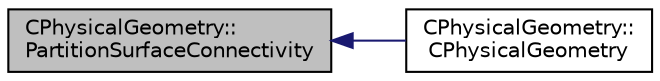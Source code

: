 digraph "CPhysicalGeometry::PartitionSurfaceConnectivity"
{
  edge [fontname="Helvetica",fontsize="10",labelfontname="Helvetica",labelfontsize="10"];
  node [fontname="Helvetica",fontsize="10",shape=record];
  rankdir="LR";
  Node822 [label="CPhysicalGeometry::\lPartitionSurfaceConnectivity",height=0.2,width=0.4,color="black", fillcolor="grey75", style="filled", fontcolor="black"];
  Node822 -> Node823 [dir="back",color="midnightblue",fontsize="10",style="solid",fontname="Helvetica"];
  Node823 [label="CPhysicalGeometry::\lCPhysicalGeometry",height=0.2,width=0.4,color="black", fillcolor="white", style="filled",URL="$class_c_physical_geometry.html#addad3f466423ba9243a396763d442f9a",tooltip="Accepts a geometry container holding a linearly partitioned grid with coloring performed by ParMETIS..."];
}
